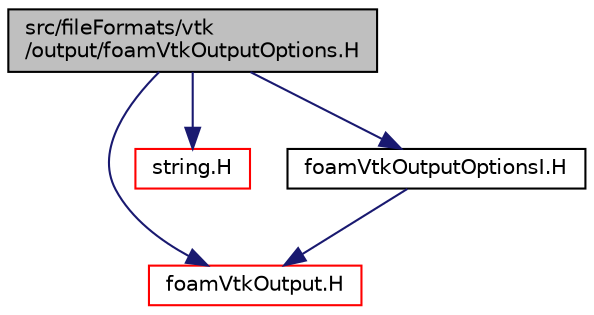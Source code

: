 digraph "src/fileFormats/vtk/output/foamVtkOutputOptions.H"
{
  bgcolor="transparent";
  edge [fontname="Helvetica",fontsize="10",labelfontname="Helvetica",labelfontsize="10"];
  node [fontname="Helvetica",fontsize="10",shape=record];
  Node1 [label="src/fileFormats/vtk\l/output/foamVtkOutputOptions.H",height=0.2,width=0.4,color="black", fillcolor="grey75", style="filled" fontcolor="black"];
  Node1 -> Node2 [color="midnightblue",fontsize="10",style="solid",fontname="Helvetica"];
  Node2 [label="foamVtkOutput.H",height=0.2,width=0.4,color="red",URL="$foamVtkOutput_8H.html"];
  Node1 -> Node3 [color="midnightblue",fontsize="10",style="solid",fontname="Helvetica"];
  Node3 [label="string.H",height=0.2,width=0.4,color="red",URL="$string_8H.html"];
  Node1 -> Node4 [color="midnightblue",fontsize="10",style="solid",fontname="Helvetica"];
  Node4 [label="foamVtkOutputOptionsI.H",height=0.2,width=0.4,color="black",URL="$foamVtkOutputOptionsI_8H.html"];
  Node4 -> Node2 [color="midnightblue",fontsize="10",style="solid",fontname="Helvetica"];
}
